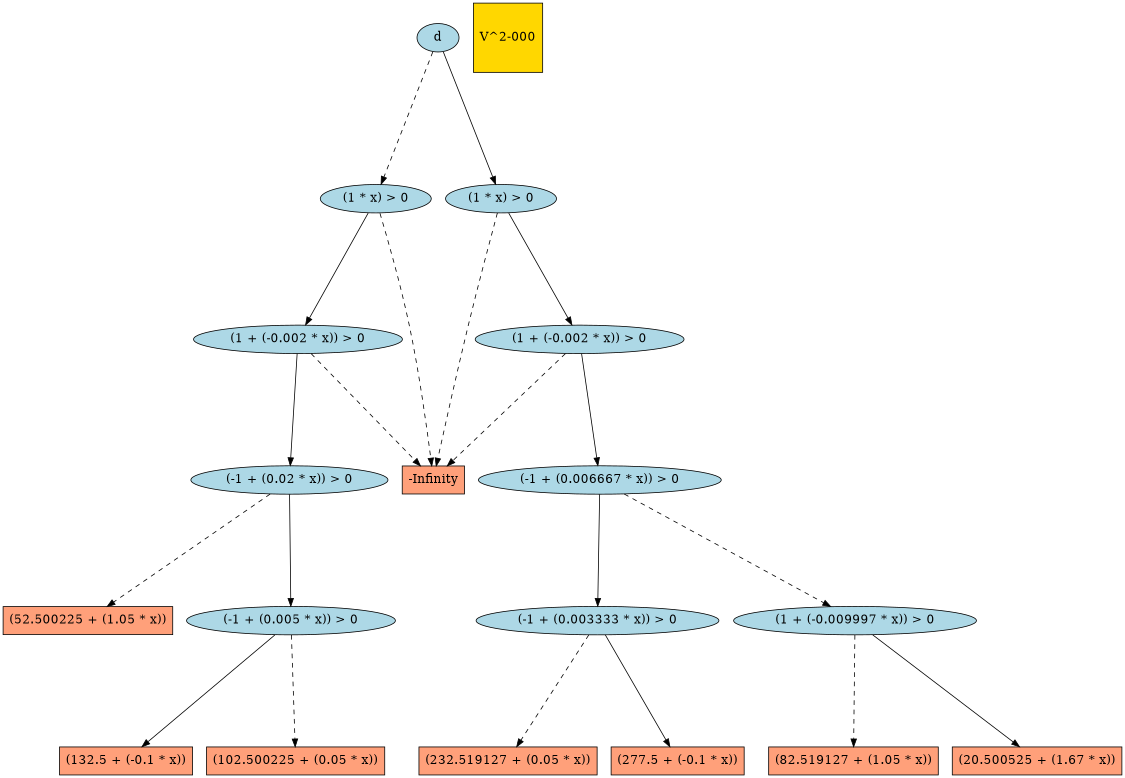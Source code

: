 digraph G { 
graph [ fontname = "Helvetica",fontsize="16",ratio = "auto",
        size="7.5,10",ranksep="2.00" ];
node [fontsize="16"];
"1424" [label="(52.500225 + (1.05 * x))",fillcolor=lightsalmon,color=black,shape=box,style=filled];
"3280" [label="(1 + (-0.002 * x)) > 0",fillcolor=lightblue,color=black,shape=ellipse,style=filled];
"3282" [label="d",fillcolor=lightblue,color=black,shape=ellipse,style=filled];
"2263" [label="(1 * x) > 0",fillcolor=lightblue,color=black,shape=ellipse,style=filled];
"2262" [label="(1 + (-0.002 * x)) > 0",fillcolor=lightblue,color=black,shape=ellipse,style=filled];
"3281" [label="(1 * x) > 0",fillcolor=lightblue,color=black,shape=ellipse,style=filled];
"2100" [label="(132.5 + (-0.1 * x))",fillcolor=lightsalmon,color=black,shape=box,style=filled];
"3027" [label="(232.519127 + (0.05 * x))",fillcolor=lightsalmon,color=black,shape=box,style=filled];
"2250" [label="(-1 + (0.02 * x)) > 0",fillcolor=lightblue,color=black,shape=ellipse,style=filled];
"1960" [label="(102.500225 + (0.05 * x))",fillcolor=lightsalmon,color=black,shape=box,style=filled];
"2249" [label="(-1 + (0.005 * x)) > 0",fillcolor=lightblue,color=black,shape=ellipse,style=filled];
"3166" [label="(277.5 + (-0.1 * x))",fillcolor=lightsalmon,color=black,shape=box,style=filled];
"4" [label="-Infinity",fillcolor=lightsalmon,color=black,shape=box,style=filled];
"_temp_" [label="V^2-000",fillcolor=gold1,color=black,shape=square,style=filled];
"2542" [label="(82.519127 + (1.05 * x))",fillcolor=lightsalmon,color=black,shape=box,style=filled];
"2543" [label="(20.500525 + (1.67 * x))",fillcolor=lightsalmon,color=black,shape=box,style=filled];
"3268" [label="(-1 + (0.006667 * x)) > 0",fillcolor=lightblue,color=black,shape=ellipse,style=filled];
"3267" [label="(-1 + (0.003333 * x)) > 0",fillcolor=lightblue,color=black,shape=ellipse,style=filled];
"2544" [label="(1 + (-0.009997 * x)) > 0",fillcolor=lightblue,color=black,shape=ellipse,style=filled];
"3280" -> "4" [color=black,style=dashed];
"3280" -> "3268" [color=black,style=solid];
"3282" -> "2263" [color=black,style=dashed];
"3282" -> "3281" [color=black,style=solid];
"2263" -> "4" [color=black,style=dashed];
"2263" -> "2262" [color=black,style=solid];
"2262" -> "4" [color=black,style=dashed];
"2262" -> "2250" [color=black,style=solid];
"3281" -> "3280" [color=black,style=solid];
"3281" -> "4" [color=black,style=dashed];
"2250" -> "2249" [color=black,style=solid];
"2250" -> "1424" [color=black,style=dashed];
"2249" -> "2100" [color=black,style=solid];
"2249" -> "1960" [color=black,style=dashed];
"3268" -> "3267" [color=black,style=solid];
"3268" -> "2544" [color=black,style=dashed];
"3267" -> "3166" [color=black,style=solid];
"3267" -> "3027" [color=black,style=dashed];
"2544" -> "2542" [color=black,style=dashed];
"2544" -> "2543" [color=black,style=solid];
}
